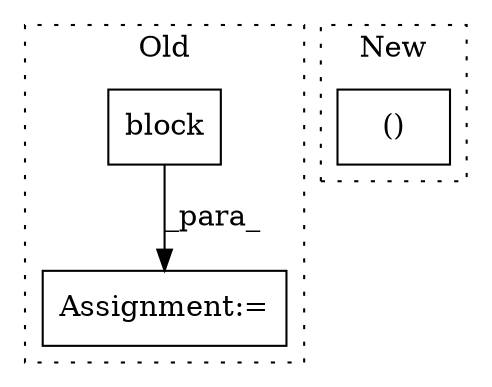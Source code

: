 digraph G {
subgraph cluster0 {
1 [label="block" a="32" s="1040,1047" l="6,1" shape="box"];
3 [label="Assignment:=" a="7" s="1029" l="11" shape="box"];
label = "Old";
style="dotted";
}
subgraph cluster1 {
2 [label="()" a="106" s="2578" l="17" shape="box"];
label = "New";
style="dotted";
}
1 -> 3 [label="_para_"];
}